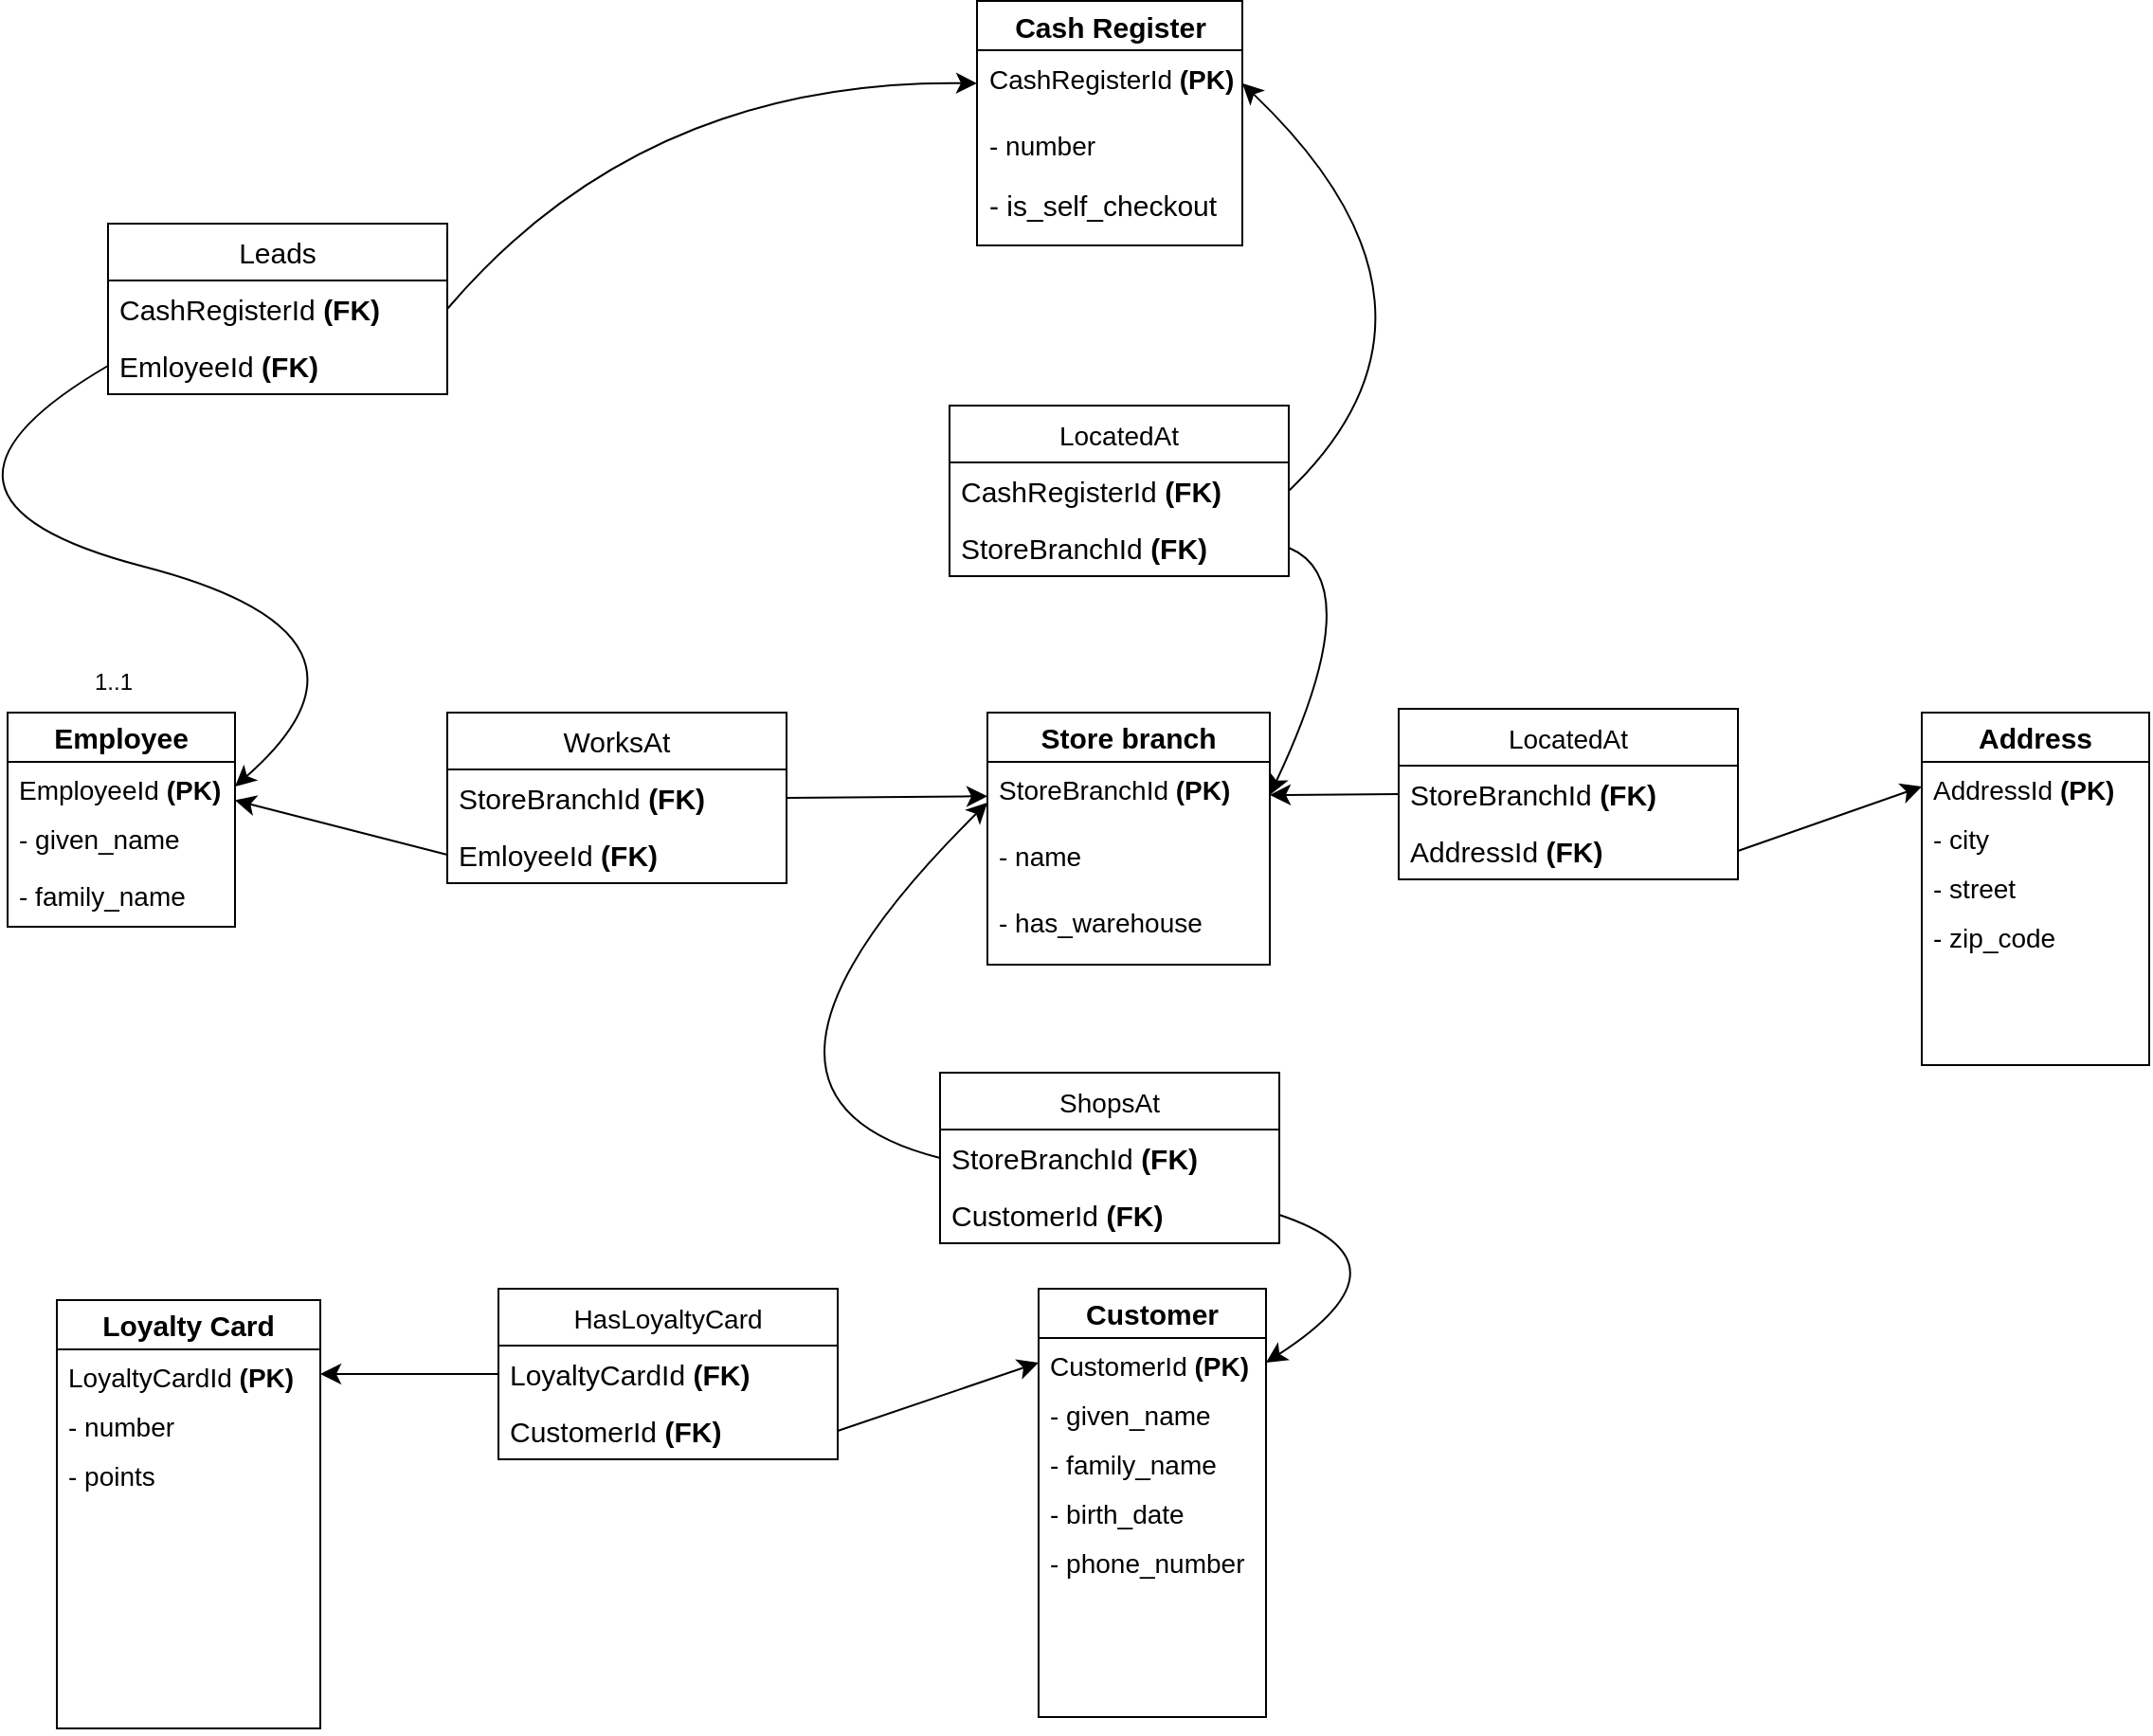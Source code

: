 <mxfile version="25.0.1">
  <diagram name="Page-1" id="pRVnyKzGD7VHnKBhjzHD">
    <mxGraphModel dx="1834" dy="789" grid="0" gridSize="10" guides="1" tooltips="1" connect="1" arrows="1" fold="1" page="0" pageScale="1" pageWidth="827" pageHeight="1169" math="0" shadow="0">
      <root>
        <mxCell id="0" />
        <mxCell id="1" parent="0" />
        <mxCell id="kd6A2JkcI9nODMH8M5Jd-55" value="&lt;b&gt;&lt;font style=&quot;font-size: 15px;&quot;&gt;Store branch&lt;/font&gt;&lt;/b&gt;" style="swimlane;fontStyle=0;childLayout=stackLayout;horizontal=1;startSize=26;fillColor=none;horizontalStack=0;resizeParent=1;resizeParentMax=0;resizeLast=0;collapsible=1;marginBottom=0;whiteSpace=wrap;html=1;" vertex="1" parent="1">
          <mxGeometry x="320" y="415" width="149" height="133" as="geometry" />
        </mxCell>
        <mxCell id="kd6A2JkcI9nODMH8M5Jd-130" value="StoreBranchId &lt;b&gt;(PK)&lt;/b&gt;" style="text;strokeColor=none;fillColor=none;align=left;verticalAlign=top;spacingLeft=4;spacingRight=4;overflow=hidden;rotatable=0;points=[[0,0.5],[1,0.5]];portConstraint=eastwest;whiteSpace=wrap;html=1;fontSize=14;" vertex="1" parent="kd6A2JkcI9nODMH8M5Jd-55">
          <mxGeometry y="26" width="149" height="35" as="geometry" />
        </mxCell>
        <mxCell id="kd6A2JkcI9nODMH8M5Jd-56" value="- name" style="text;strokeColor=none;fillColor=none;align=left;verticalAlign=top;spacingLeft=4;spacingRight=4;overflow=hidden;rotatable=0;points=[[0,0.5],[1,0.5]];portConstraint=eastwest;whiteSpace=wrap;html=1;fontSize=14;" vertex="1" parent="kd6A2JkcI9nODMH8M5Jd-55">
          <mxGeometry y="61" width="149" height="35" as="geometry" />
        </mxCell>
        <mxCell id="kd6A2JkcI9nODMH8M5Jd-129" value="&lt;span style=&quot;background-color: initial;&quot;&gt;- has_warehouse&lt;/span&gt;" style="text;strokeColor=none;fillColor=none;align=left;verticalAlign=top;spacingLeft=4;spacingRight=4;overflow=hidden;rotatable=0;points=[[0,0.5],[1,0.5]];portConstraint=eastwest;whiteSpace=wrap;html=1;fontSize=14;" vertex="1" parent="kd6A2JkcI9nODMH8M5Jd-55">
          <mxGeometry y="96" width="149" height="37" as="geometry" />
        </mxCell>
        <mxCell id="kd6A2JkcI9nODMH8M5Jd-58" value="&lt;b&gt;&lt;font style=&quot;font-size: 15px;&quot;&gt;Address&lt;/font&gt;&lt;/b&gt;" style="swimlane;fontStyle=0;childLayout=stackLayout;horizontal=1;startSize=26;fillColor=none;horizontalStack=0;resizeParent=1;resizeParentMax=0;resizeLast=0;collapsible=1;marginBottom=0;whiteSpace=wrap;html=1;" vertex="1" parent="1">
          <mxGeometry x="813" y="415" width="120" height="186" as="geometry" />
        </mxCell>
        <mxCell id="kd6A2JkcI9nODMH8M5Jd-59" value="AddressId &lt;b&gt;(PK)&lt;/b&gt;" style="text;strokeColor=none;fillColor=none;align=left;verticalAlign=top;spacingLeft=4;spacingRight=4;overflow=hidden;rotatable=0;points=[[0,0.5],[1,0.5]];portConstraint=eastwest;whiteSpace=wrap;html=1;fontSize=14;" vertex="1" parent="kd6A2JkcI9nODMH8M5Jd-58">
          <mxGeometry y="26" width="120" height="26" as="geometry" />
        </mxCell>
        <mxCell id="kd6A2JkcI9nODMH8M5Jd-131" value="- city" style="text;strokeColor=none;fillColor=none;align=left;verticalAlign=top;spacingLeft=4;spacingRight=4;overflow=hidden;rotatable=0;points=[[0,0.5],[1,0.5]];portConstraint=eastwest;whiteSpace=wrap;html=1;fontSize=14;" vertex="1" parent="kd6A2JkcI9nODMH8M5Jd-58">
          <mxGeometry y="52" width="120" height="26" as="geometry" />
        </mxCell>
        <mxCell id="kd6A2JkcI9nODMH8M5Jd-60" value="- street" style="text;strokeColor=none;fillColor=none;align=left;verticalAlign=top;spacingLeft=4;spacingRight=4;overflow=hidden;rotatable=0;points=[[0,0.5],[1,0.5]];portConstraint=eastwest;whiteSpace=wrap;html=1;fontSize=14;" vertex="1" parent="kd6A2JkcI9nODMH8M5Jd-58">
          <mxGeometry y="78" width="120" height="26" as="geometry" />
        </mxCell>
        <mxCell id="kd6A2JkcI9nODMH8M5Jd-61" value="- zip_code" style="text;strokeColor=none;fillColor=none;align=left;verticalAlign=top;spacingLeft=4;spacingRight=4;overflow=hidden;rotatable=0;points=[[0,0.5],[1,0.5]];portConstraint=eastwest;whiteSpace=wrap;html=1;fontSize=14;" vertex="1" parent="kd6A2JkcI9nODMH8M5Jd-58">
          <mxGeometry y="104" width="120" height="82" as="geometry" />
        </mxCell>
        <mxCell id="kd6A2JkcI9nODMH8M5Jd-65" value="&lt;b&gt;&lt;font style=&quot;font-size: 15px;&quot;&gt;Customer&lt;/font&gt;&lt;/b&gt;" style="swimlane;fontStyle=0;childLayout=stackLayout;horizontal=1;startSize=26;fillColor=none;horizontalStack=0;resizeParent=1;resizeParentMax=0;resizeLast=0;collapsible=1;marginBottom=0;whiteSpace=wrap;html=1;" vertex="1" parent="1">
          <mxGeometry x="347" y="719" width="120" height="226" as="geometry" />
        </mxCell>
        <mxCell id="kd6A2JkcI9nODMH8M5Jd-132" value="CustomerId &lt;b&gt;(PK)&lt;/b&gt;" style="text;strokeColor=none;fillColor=none;align=left;verticalAlign=top;spacingLeft=4;spacingRight=4;overflow=hidden;rotatable=0;points=[[0,0.5],[1,0.5]];portConstraint=eastwest;whiteSpace=wrap;html=1;fontSize=14;" vertex="1" parent="kd6A2JkcI9nODMH8M5Jd-65">
          <mxGeometry y="26" width="120" height="26" as="geometry" />
        </mxCell>
        <mxCell id="kd6A2JkcI9nODMH8M5Jd-66" value="-&amp;nbsp;given_name" style="text;strokeColor=none;fillColor=none;align=left;verticalAlign=top;spacingLeft=4;spacingRight=4;overflow=hidden;rotatable=0;points=[[0,0.5],[1,0.5]];portConstraint=eastwest;whiteSpace=wrap;html=1;fontSize=14;" vertex="1" parent="kd6A2JkcI9nODMH8M5Jd-65">
          <mxGeometry y="52" width="120" height="26" as="geometry" />
        </mxCell>
        <mxCell id="kd6A2JkcI9nODMH8M5Jd-67" value="-&amp;nbsp;family_name" style="text;strokeColor=none;fillColor=none;align=left;verticalAlign=top;spacingLeft=4;spacingRight=4;overflow=hidden;rotatable=0;points=[[0,0.5],[1,0.5]];portConstraint=eastwest;whiteSpace=wrap;html=1;fontSize=14;" vertex="1" parent="kd6A2JkcI9nODMH8M5Jd-65">
          <mxGeometry y="78" width="120" height="26" as="geometry" />
        </mxCell>
        <mxCell id="kd6A2JkcI9nODMH8M5Jd-68" value="- birth_date" style="text;strokeColor=none;fillColor=none;align=left;verticalAlign=top;spacingLeft=4;spacingRight=4;overflow=hidden;rotatable=0;points=[[0,0.5],[1,0.5]];portConstraint=eastwest;whiteSpace=wrap;html=1;fontSize=14;" vertex="1" parent="kd6A2JkcI9nODMH8M5Jd-65">
          <mxGeometry y="104" width="120" height="26" as="geometry" />
        </mxCell>
        <mxCell id="kd6A2JkcI9nODMH8M5Jd-69" value="-&amp;nbsp;phone_number" style="text;strokeColor=none;fillColor=none;align=left;verticalAlign=top;spacingLeft=4;spacingRight=4;overflow=hidden;rotatable=0;points=[[0,0.5],[1,0.5]];portConstraint=eastwest;whiteSpace=wrap;html=1;fontSize=14;" vertex="1" parent="kd6A2JkcI9nODMH8M5Jd-65">
          <mxGeometry y="130" width="120" height="96" as="geometry" />
        </mxCell>
        <mxCell id="kd6A2JkcI9nODMH8M5Jd-74" value="&lt;b&gt;&lt;font style=&quot;font-size: 15px;&quot;&gt;Loyalty Card&lt;/font&gt;&lt;/b&gt;" style="swimlane;fontStyle=0;childLayout=stackLayout;horizontal=1;startSize=26;fillColor=none;horizontalStack=0;resizeParent=1;resizeParentMax=0;resizeLast=0;collapsible=1;marginBottom=0;whiteSpace=wrap;html=1;" vertex="1" parent="1">
          <mxGeometry x="-171" y="725" width="139" height="226" as="geometry" />
        </mxCell>
        <mxCell id="kd6A2JkcI9nODMH8M5Jd-133" value="LoyaltyCardId &lt;b&gt;(PK)&lt;/b&gt;" style="text;strokeColor=none;fillColor=none;align=left;verticalAlign=top;spacingLeft=4;spacingRight=4;overflow=hidden;rotatable=0;points=[[0,0.5],[1,0.5]];portConstraint=eastwest;whiteSpace=wrap;html=1;fontSize=14;" vertex="1" parent="kd6A2JkcI9nODMH8M5Jd-74">
          <mxGeometry y="26" width="139" height="26" as="geometry" />
        </mxCell>
        <mxCell id="kd6A2JkcI9nODMH8M5Jd-75" value="-&amp;nbsp;number" style="text;strokeColor=none;fillColor=none;align=left;verticalAlign=top;spacingLeft=4;spacingRight=4;overflow=hidden;rotatable=0;points=[[0,0.5],[1,0.5]];portConstraint=eastwest;whiteSpace=wrap;html=1;fontSize=14;" vertex="1" parent="kd6A2JkcI9nODMH8M5Jd-74">
          <mxGeometry y="52" width="139" height="26" as="geometry" />
        </mxCell>
        <mxCell id="kd6A2JkcI9nODMH8M5Jd-76" value="-&amp;nbsp;points" style="text;strokeColor=none;fillColor=none;align=left;verticalAlign=top;spacingLeft=4;spacingRight=4;overflow=hidden;rotatable=0;points=[[0,0.5],[1,0.5]];portConstraint=eastwest;whiteSpace=wrap;html=1;fontSize=14;" vertex="1" parent="kd6A2JkcI9nODMH8M5Jd-74">
          <mxGeometry y="78" width="139" height="148" as="geometry" />
        </mxCell>
        <mxCell id="kd6A2JkcI9nODMH8M5Jd-81" value="&lt;b&gt;&lt;font style=&quot;font-size: 15px;&quot;&gt;Employee&lt;/font&gt;&lt;/b&gt;" style="swimlane;fontStyle=0;childLayout=stackLayout;horizontal=1;startSize=26;fillColor=none;horizontalStack=0;resizeParent=1;resizeParentMax=0;resizeLast=0;collapsible=1;marginBottom=0;whiteSpace=wrap;html=1;" vertex="1" parent="1">
          <mxGeometry x="-197" y="415" width="120" height="113" as="geometry" />
        </mxCell>
        <mxCell id="kd6A2JkcI9nODMH8M5Jd-82" value="EmployeeId &lt;b&gt;(PK)&lt;/b&gt;" style="text;strokeColor=none;fillColor=none;align=left;verticalAlign=top;spacingLeft=4;spacingRight=4;overflow=hidden;rotatable=0;points=[[0,0.5],[1,0.5]];portConstraint=eastwest;whiteSpace=wrap;html=1;fontSize=14;" vertex="1" parent="kd6A2JkcI9nODMH8M5Jd-81">
          <mxGeometry y="26" width="120" height="26" as="geometry" />
        </mxCell>
        <mxCell id="kd6A2JkcI9nODMH8M5Jd-83" value="- given_name" style="text;strokeColor=none;fillColor=none;align=left;verticalAlign=top;spacingLeft=4;spacingRight=4;overflow=hidden;rotatable=0;points=[[0,0.5],[1,0.5]];portConstraint=eastwest;whiteSpace=wrap;html=1;fontSize=14;" vertex="1" parent="kd6A2JkcI9nODMH8M5Jd-81">
          <mxGeometry y="52" width="120" height="30" as="geometry" />
        </mxCell>
        <mxCell id="kd6A2JkcI9nODMH8M5Jd-128" value="-&amp;nbsp;family_name" style="text;strokeColor=none;fillColor=none;align=left;verticalAlign=top;spacingLeft=4;spacingRight=4;overflow=hidden;rotatable=0;points=[[0,0.5],[1,0.5]];portConstraint=eastwest;whiteSpace=wrap;html=1;fontSize=14;" vertex="1" parent="kd6A2JkcI9nODMH8M5Jd-81">
          <mxGeometry y="82" width="120" height="31" as="geometry" />
        </mxCell>
        <mxCell id="kd6A2JkcI9nODMH8M5Jd-88" value="&lt;b&gt;&lt;font style=&quot;font-size: 15px;&quot;&gt;Cash Register&lt;/font&gt;&lt;/b&gt;" style="swimlane;fontStyle=0;childLayout=stackLayout;horizontal=1;startSize=26;fillColor=none;horizontalStack=0;resizeParent=1;resizeParentMax=0;resizeLast=0;collapsible=1;marginBottom=0;whiteSpace=wrap;html=1;" vertex="1" parent="1">
          <mxGeometry x="314.5" y="39.5" width="140" height="129" as="geometry" />
        </mxCell>
        <mxCell id="kd6A2JkcI9nODMH8M5Jd-89" value="CashRegisterId &lt;b&gt;(PK)&lt;/b&gt;" style="text;strokeColor=none;fillColor=none;align=left;verticalAlign=top;spacingLeft=4;spacingRight=4;overflow=hidden;rotatable=0;points=[[0,0.5],[1,0.5]];portConstraint=eastwest;whiteSpace=wrap;html=1;fontSize=14;" vertex="1" parent="kd6A2JkcI9nODMH8M5Jd-88">
          <mxGeometry y="26" width="140" height="35" as="geometry" />
        </mxCell>
        <mxCell id="kd6A2JkcI9nODMH8M5Jd-112" value="-&amp;nbsp;number" style="text;strokeColor=none;fillColor=none;align=left;verticalAlign=top;spacingLeft=4;spacingRight=4;overflow=hidden;rotatable=0;points=[[0,0.5],[1,0.5]];portConstraint=eastwest;whiteSpace=wrap;html=1;fontSize=14;" vertex="1" parent="kd6A2JkcI9nODMH8M5Jd-88">
          <mxGeometry y="61" width="140" height="31" as="geometry" />
        </mxCell>
        <mxCell id="kd6A2JkcI9nODMH8M5Jd-90" value="&lt;div&gt;&lt;font style=&quot;font-size: 15px;&quot;&gt;- is_self_checkout&lt;/font&gt;&lt;/div&gt;" style="text;strokeColor=none;fillColor=none;align=left;verticalAlign=top;spacingLeft=4;spacingRight=4;overflow=hidden;rotatable=0;points=[[0,0.5],[1,0.5]];portConstraint=eastwest;whiteSpace=wrap;html=1;" vertex="1" parent="kd6A2JkcI9nODMH8M5Jd-88">
          <mxGeometry y="92" width="140" height="37" as="geometry" />
        </mxCell>
        <mxCell id="kd6A2JkcI9nODMH8M5Jd-96" value="1..1" style="text;strokeColor=none;fillColor=none;align=left;verticalAlign=top;spacingLeft=4;spacingRight=4;overflow=hidden;rotatable=0;points=[[0,0.5],[1,0.5]];portConstraint=eastwest;whiteSpace=wrap;html=1;" vertex="1" parent="1">
          <mxGeometry x="-157" y="385" width="40" height="26" as="geometry" />
        </mxCell>
        <mxCell id="kd6A2JkcI9nODMH8M5Jd-108" value="Leads" style="swimlane;fontStyle=0;childLayout=stackLayout;horizontal=1;startSize=30;horizontalStack=0;resizeParent=1;resizeParentMax=0;resizeLast=0;collapsible=1;marginBottom=0;whiteSpace=wrap;html=1;fontSize=15;" vertex="1" parent="1">
          <mxGeometry x="-144" y="157" width="179" height="90" as="geometry" />
        </mxCell>
        <mxCell id="kd6A2JkcI9nODMH8M5Jd-110" value="CashRegisterId&amp;nbsp;&lt;b&gt;(FK)&lt;/b&gt;" style="text;strokeColor=none;fillColor=none;align=left;verticalAlign=middle;spacingLeft=4;spacingRight=4;overflow=hidden;points=[[0,0.5],[1,0.5]];portConstraint=eastwest;rotatable=0;whiteSpace=wrap;html=1;fontSize=15;" vertex="1" parent="kd6A2JkcI9nODMH8M5Jd-108">
          <mxGeometry y="30" width="179" height="30" as="geometry" />
        </mxCell>
        <mxCell id="kd6A2JkcI9nODMH8M5Jd-111" value="EmloyeeId &lt;b&gt;(FK)&lt;/b&gt;" style="text;strokeColor=none;fillColor=none;align=left;verticalAlign=middle;spacingLeft=4;spacingRight=4;overflow=hidden;points=[[0,0.5],[1,0.5]];portConstraint=eastwest;rotatable=0;whiteSpace=wrap;html=1;fontSize=15;" vertex="1" parent="kd6A2JkcI9nODMH8M5Jd-108">
          <mxGeometry y="60" width="179" height="30" as="geometry" />
        </mxCell>
        <mxCell id="kd6A2JkcI9nODMH8M5Jd-113" value="&lt;span style=&quot;font-size: 14px; text-wrap-mode: nowrap;&quot;&gt;LocatedAt&lt;/span&gt;" style="swimlane;fontStyle=0;childLayout=stackLayout;horizontal=1;startSize=30;horizontalStack=0;resizeParent=1;resizeParentMax=0;resizeLast=0;collapsible=1;marginBottom=0;whiteSpace=wrap;html=1;fontSize=15;" vertex="1" parent="1">
          <mxGeometry x="300" y="253" width="179" height="90" as="geometry" />
        </mxCell>
        <mxCell id="kd6A2JkcI9nODMH8M5Jd-114" value="CashRegisterId&amp;nbsp;&lt;b&gt;(FK)&lt;/b&gt;" style="text;strokeColor=none;fillColor=none;align=left;verticalAlign=middle;spacingLeft=4;spacingRight=4;overflow=hidden;points=[[0,0.5],[1,0.5]];portConstraint=eastwest;rotatable=0;whiteSpace=wrap;html=1;fontSize=15;" vertex="1" parent="kd6A2JkcI9nODMH8M5Jd-113">
          <mxGeometry y="30" width="179" height="30" as="geometry" />
        </mxCell>
        <mxCell id="kd6A2JkcI9nODMH8M5Jd-115" value="StoreBranchId&amp;nbsp;&lt;b&gt;(FK)&lt;/b&gt;" style="text;strokeColor=none;fillColor=none;align=left;verticalAlign=middle;spacingLeft=4;spacingRight=4;overflow=hidden;points=[[0,0.5],[1,0.5]];portConstraint=eastwest;rotatable=0;whiteSpace=wrap;html=1;fontSize=15;" vertex="1" parent="kd6A2JkcI9nODMH8M5Jd-113">
          <mxGeometry y="60" width="179" height="30" as="geometry" />
        </mxCell>
        <mxCell id="kd6A2JkcI9nODMH8M5Jd-116" value="WorksAt" style="swimlane;fontStyle=0;childLayout=stackLayout;horizontal=1;startSize=30;horizontalStack=0;resizeParent=1;resizeParentMax=0;resizeLast=0;collapsible=1;marginBottom=0;whiteSpace=wrap;html=1;fontSize=15;" vertex="1" parent="1">
          <mxGeometry x="35" y="415" width="179" height="90" as="geometry" />
        </mxCell>
        <mxCell id="kd6A2JkcI9nODMH8M5Jd-117" value="StoreBranchId&amp;nbsp;&lt;b&gt;(FK)&lt;/b&gt;" style="text;strokeColor=none;fillColor=none;align=left;verticalAlign=middle;spacingLeft=4;spacingRight=4;overflow=hidden;points=[[0,0.5],[1,0.5]];portConstraint=eastwest;rotatable=0;whiteSpace=wrap;html=1;fontSize=15;" vertex="1" parent="kd6A2JkcI9nODMH8M5Jd-116">
          <mxGeometry y="30" width="179" height="30" as="geometry" />
        </mxCell>
        <mxCell id="kd6A2JkcI9nODMH8M5Jd-118" value="EmloyeeId &lt;b&gt;(FK)&lt;/b&gt;" style="text;strokeColor=none;fillColor=none;align=left;verticalAlign=middle;spacingLeft=4;spacingRight=4;overflow=hidden;points=[[0,0.5],[1,0.5]];portConstraint=eastwest;rotatable=0;whiteSpace=wrap;html=1;fontSize=15;" vertex="1" parent="kd6A2JkcI9nODMH8M5Jd-116">
          <mxGeometry y="60" width="179" height="30" as="geometry" />
        </mxCell>
        <mxCell id="kd6A2JkcI9nODMH8M5Jd-119" value="&lt;span style=&quot;font-size: 14px; text-wrap-mode: nowrap;&quot;&gt;LocatedAt&lt;/span&gt;" style="swimlane;fontStyle=0;childLayout=stackLayout;horizontal=1;startSize=30;horizontalStack=0;resizeParent=1;resizeParentMax=0;resizeLast=0;collapsible=1;marginBottom=0;whiteSpace=wrap;html=1;fontSize=15;" vertex="1" parent="1">
          <mxGeometry x="537" y="413" width="179" height="90" as="geometry" />
        </mxCell>
        <mxCell id="kd6A2JkcI9nODMH8M5Jd-120" value="StoreBranchId&amp;nbsp;&lt;b&gt;(FK)&lt;/b&gt;" style="text;strokeColor=none;fillColor=none;align=left;verticalAlign=middle;spacingLeft=4;spacingRight=4;overflow=hidden;points=[[0,0.5],[1,0.5]];portConstraint=eastwest;rotatable=0;whiteSpace=wrap;html=1;fontSize=15;" vertex="1" parent="kd6A2JkcI9nODMH8M5Jd-119">
          <mxGeometry y="30" width="179" height="30" as="geometry" />
        </mxCell>
        <mxCell id="kd6A2JkcI9nODMH8M5Jd-121" value="AddressId&amp;nbsp;&lt;b&gt;(FK)&lt;/b&gt;" style="text;strokeColor=none;fillColor=none;align=left;verticalAlign=middle;spacingLeft=4;spacingRight=4;overflow=hidden;points=[[0,0.5],[1,0.5]];portConstraint=eastwest;rotatable=0;whiteSpace=wrap;html=1;fontSize=15;" vertex="1" parent="kd6A2JkcI9nODMH8M5Jd-119">
          <mxGeometry y="60" width="179" height="30" as="geometry" />
        </mxCell>
        <mxCell id="kd6A2JkcI9nODMH8M5Jd-122" value="&lt;span style=&quot;font-size: 14px; text-wrap-mode: nowrap;&quot;&gt;ShopsAt&lt;/span&gt;" style="swimlane;fontStyle=0;childLayout=stackLayout;horizontal=1;startSize=30;horizontalStack=0;resizeParent=1;resizeParentMax=0;resizeLast=0;collapsible=1;marginBottom=0;whiteSpace=wrap;html=1;fontSize=15;" vertex="1" parent="1">
          <mxGeometry x="295" y="605" width="179" height="90" as="geometry" />
        </mxCell>
        <mxCell id="kd6A2JkcI9nODMH8M5Jd-123" value="StoreBranchId&amp;nbsp;&lt;b&gt;(FK)&lt;/b&gt;" style="text;strokeColor=none;fillColor=none;align=left;verticalAlign=middle;spacingLeft=4;spacingRight=4;overflow=hidden;points=[[0,0.5],[1,0.5]];portConstraint=eastwest;rotatable=0;whiteSpace=wrap;html=1;fontSize=15;" vertex="1" parent="kd6A2JkcI9nODMH8M5Jd-122">
          <mxGeometry y="30" width="179" height="30" as="geometry" />
        </mxCell>
        <mxCell id="kd6A2JkcI9nODMH8M5Jd-124" value="CustomerId&amp;nbsp;&lt;b&gt;(FK)&lt;/b&gt;" style="text;strokeColor=none;fillColor=none;align=left;verticalAlign=middle;spacingLeft=4;spacingRight=4;overflow=hidden;points=[[0,0.5],[1,0.5]];portConstraint=eastwest;rotatable=0;whiteSpace=wrap;html=1;fontSize=15;" vertex="1" parent="kd6A2JkcI9nODMH8M5Jd-122">
          <mxGeometry y="60" width="179" height="30" as="geometry" />
        </mxCell>
        <mxCell id="kd6A2JkcI9nODMH8M5Jd-125" value="&lt;span style=&quot;font-size: 14px; text-wrap-mode: nowrap;&quot;&gt;HasLoyaltyCard&lt;/span&gt;" style="swimlane;fontStyle=0;childLayout=stackLayout;horizontal=1;startSize=30;horizontalStack=0;resizeParent=1;resizeParentMax=0;resizeLast=0;collapsible=1;marginBottom=0;whiteSpace=wrap;html=1;fontSize=15;" vertex="1" parent="1">
          <mxGeometry x="62" y="719" width="179" height="90" as="geometry" />
        </mxCell>
        <mxCell id="kd6A2JkcI9nODMH8M5Jd-126" value="LoyaltyCardId&amp;nbsp;&lt;b&gt;(FK)&lt;/b&gt;" style="text;strokeColor=none;fillColor=none;align=left;verticalAlign=middle;spacingLeft=4;spacingRight=4;overflow=hidden;points=[[0,0.5],[1,0.5]];portConstraint=eastwest;rotatable=0;whiteSpace=wrap;html=1;fontSize=15;" vertex="1" parent="kd6A2JkcI9nODMH8M5Jd-125">
          <mxGeometry y="30" width="179" height="30" as="geometry" />
        </mxCell>
        <mxCell id="kd6A2JkcI9nODMH8M5Jd-127" value="CustomerId&amp;nbsp;&lt;b&gt;(FK)&lt;/b&gt;" style="text;strokeColor=none;fillColor=none;align=left;verticalAlign=middle;spacingLeft=4;spacingRight=4;overflow=hidden;points=[[0,0.5],[1,0.5]];portConstraint=eastwest;rotatable=0;whiteSpace=wrap;html=1;fontSize=15;" vertex="1" parent="kd6A2JkcI9nODMH8M5Jd-125">
          <mxGeometry y="60" width="179" height="30" as="geometry" />
        </mxCell>
        <mxCell id="kd6A2JkcI9nODMH8M5Jd-135" value="" style="endArrow=classic;html=1;rounded=0;fontSize=12;startSize=8;endSize=8;curved=1;exitX=0;exitY=0.5;exitDx=0;exitDy=0;entryX=1;entryY=0.5;entryDx=0;entryDy=0;" edge="1" parent="1" source="kd6A2JkcI9nODMH8M5Jd-111" target="kd6A2JkcI9nODMH8M5Jd-82">
          <mxGeometry width="50" height="50" relative="1" as="geometry">
            <mxPoint x="364" y="439" as="sourcePoint" />
            <mxPoint x="414" y="389" as="targetPoint" />
            <Array as="points">
              <mxPoint x="-264" y="302" />
              <mxPoint x="14" y="374" />
            </Array>
          </mxGeometry>
        </mxCell>
        <mxCell id="kd6A2JkcI9nODMH8M5Jd-136" value="" style="endArrow=classic;html=1;rounded=0;fontSize=12;startSize=8;endSize=8;curved=1;exitX=1;exitY=0.5;exitDx=0;exitDy=0;entryX=0;entryY=0.5;entryDx=0;entryDy=0;" edge="1" parent="1" source="kd6A2JkcI9nODMH8M5Jd-110" target="kd6A2JkcI9nODMH8M5Jd-89">
          <mxGeometry width="50" height="50" relative="1" as="geometry">
            <mxPoint x="364" y="439" as="sourcePoint" />
            <mxPoint x="414" y="389" as="targetPoint" />
            <Array as="points">
              <mxPoint x="138" y="81" />
            </Array>
          </mxGeometry>
        </mxCell>
        <mxCell id="kd6A2JkcI9nODMH8M5Jd-137" value="" style="endArrow=classic;html=1;rounded=0;fontSize=12;startSize=8;endSize=8;curved=1;exitX=1;exitY=0.5;exitDx=0;exitDy=0;" edge="1" parent="1" source="kd6A2JkcI9nODMH8M5Jd-117" target="kd6A2JkcI9nODMH8M5Jd-130">
          <mxGeometry width="50" height="50" relative="1" as="geometry">
            <mxPoint x="364" y="413" as="sourcePoint" />
            <mxPoint x="414" y="363" as="targetPoint" />
          </mxGeometry>
        </mxCell>
        <mxCell id="kd6A2JkcI9nODMH8M5Jd-138" style="edgeStyle=none;curved=1;rounded=0;orthogonalLoop=1;jettySize=auto;html=1;exitX=0;exitY=0.5;exitDx=0;exitDy=0;entryX=1;entryY=0.779;entryDx=0;entryDy=0;entryPerimeter=0;fontSize=12;startSize=8;endSize=8;" edge="1" parent="1" source="kd6A2JkcI9nODMH8M5Jd-118" target="kd6A2JkcI9nODMH8M5Jd-82">
          <mxGeometry relative="1" as="geometry" />
        </mxCell>
        <mxCell id="kd6A2JkcI9nODMH8M5Jd-139" style="edgeStyle=none;curved=1;rounded=0;orthogonalLoop=1;jettySize=auto;html=1;exitX=1;exitY=0.5;exitDx=0;exitDy=0;entryX=1;entryY=0.5;entryDx=0;entryDy=0;fontSize=12;startSize=8;endSize=8;" edge="1" parent="1" source="kd6A2JkcI9nODMH8M5Jd-114" target="kd6A2JkcI9nODMH8M5Jd-89">
          <mxGeometry relative="1" as="geometry">
            <Array as="points">
              <mxPoint x="579" y="202" />
            </Array>
          </mxGeometry>
        </mxCell>
        <mxCell id="kd6A2JkcI9nODMH8M5Jd-140" style="edgeStyle=none;curved=1;rounded=0;orthogonalLoop=1;jettySize=auto;html=1;exitX=1;exitY=0.5;exitDx=0;exitDy=0;entryX=1;entryY=0.5;entryDx=0;entryDy=0;fontSize=12;startSize=8;endSize=8;" edge="1" parent="1" source="kd6A2JkcI9nODMH8M5Jd-115" target="kd6A2JkcI9nODMH8M5Jd-130">
          <mxGeometry relative="1" as="geometry">
            <Array as="points">
              <mxPoint x="522" y="346" />
            </Array>
          </mxGeometry>
        </mxCell>
        <mxCell id="kd6A2JkcI9nODMH8M5Jd-141" style="edgeStyle=none;curved=1;rounded=0;orthogonalLoop=1;jettySize=auto;html=1;exitX=0;exitY=0.5;exitDx=0;exitDy=0;entryX=1;entryY=0.5;entryDx=0;entryDy=0;fontSize=12;startSize=8;endSize=8;" edge="1" parent="1" source="kd6A2JkcI9nODMH8M5Jd-120" target="kd6A2JkcI9nODMH8M5Jd-130">
          <mxGeometry relative="1" as="geometry" />
        </mxCell>
        <mxCell id="kd6A2JkcI9nODMH8M5Jd-143" style="edgeStyle=none;curved=1;rounded=0;orthogonalLoop=1;jettySize=auto;html=1;exitX=0;exitY=0.5;exitDx=0;exitDy=0;entryX=0;entryY=0.5;entryDx=0;entryDy=0;fontSize=12;startSize=8;endSize=8;" edge="1" parent="1" source="kd6A2JkcI9nODMH8M5Jd-123">
          <mxGeometry relative="1" as="geometry">
            <mxPoint x="295" y="722" as="sourcePoint" />
            <mxPoint x="320" y="462.5" as="targetPoint" />
            <Array as="points">
              <mxPoint x="164" y="617" />
            </Array>
          </mxGeometry>
        </mxCell>
        <mxCell id="kd6A2JkcI9nODMH8M5Jd-144" style="edgeStyle=none;curved=1;rounded=0;orthogonalLoop=1;jettySize=auto;html=1;exitX=1;exitY=0.5;exitDx=0;exitDy=0;entryX=1;entryY=0.5;entryDx=0;entryDy=0;fontSize=12;startSize=8;endSize=8;" edge="1" parent="1" source="kd6A2JkcI9nODMH8M5Jd-124" target="kd6A2JkcI9nODMH8M5Jd-132">
          <mxGeometry relative="1" as="geometry">
            <Array as="points">
              <mxPoint x="549" y="705" />
            </Array>
          </mxGeometry>
        </mxCell>
        <mxCell id="kd6A2JkcI9nODMH8M5Jd-145" style="edgeStyle=none;curved=1;rounded=0;orthogonalLoop=1;jettySize=auto;html=1;exitX=1;exitY=0.5;exitDx=0;exitDy=0;entryX=0;entryY=0.5;entryDx=0;entryDy=0;fontSize=12;startSize=8;endSize=8;" edge="1" parent="1" source="kd6A2JkcI9nODMH8M5Jd-127" target="kd6A2JkcI9nODMH8M5Jd-132">
          <mxGeometry relative="1" as="geometry" />
        </mxCell>
        <mxCell id="kd6A2JkcI9nODMH8M5Jd-146" style="edgeStyle=none;curved=1;rounded=0;orthogonalLoop=1;jettySize=auto;html=1;exitX=0;exitY=0.5;exitDx=0;exitDy=0;entryX=1;entryY=0.5;entryDx=0;entryDy=0;fontSize=12;startSize=8;endSize=8;" edge="1" parent="1" source="kd6A2JkcI9nODMH8M5Jd-126" target="kd6A2JkcI9nODMH8M5Jd-133">
          <mxGeometry relative="1" as="geometry" />
        </mxCell>
        <mxCell id="kd6A2JkcI9nODMH8M5Jd-147" style="edgeStyle=none;curved=1;rounded=0;orthogonalLoop=1;jettySize=auto;html=1;exitX=1;exitY=0.5;exitDx=0;exitDy=0;entryX=0;entryY=0.5;entryDx=0;entryDy=0;fontSize=12;startSize=8;endSize=8;" edge="1" parent="1" source="kd6A2JkcI9nODMH8M5Jd-121" target="kd6A2JkcI9nODMH8M5Jd-59">
          <mxGeometry relative="1" as="geometry" />
        </mxCell>
      </root>
    </mxGraphModel>
  </diagram>
</mxfile>
